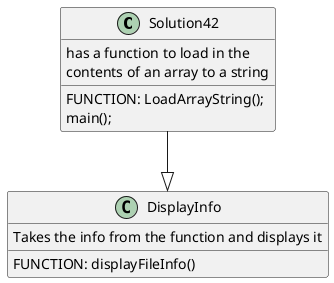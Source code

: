 @startuml
'https://plantuml.com/class-diagram


class Solution42 {
    has a function to load in the
    contents of an array to a string
    FUNCTION: LoadArrayString();
    main();
}

class DisplayInfo {
    FUNCTION: displayFileInfo()
    Takes the info from the function and displays it
}

Solution42--|>DisplayInfo
@enduml